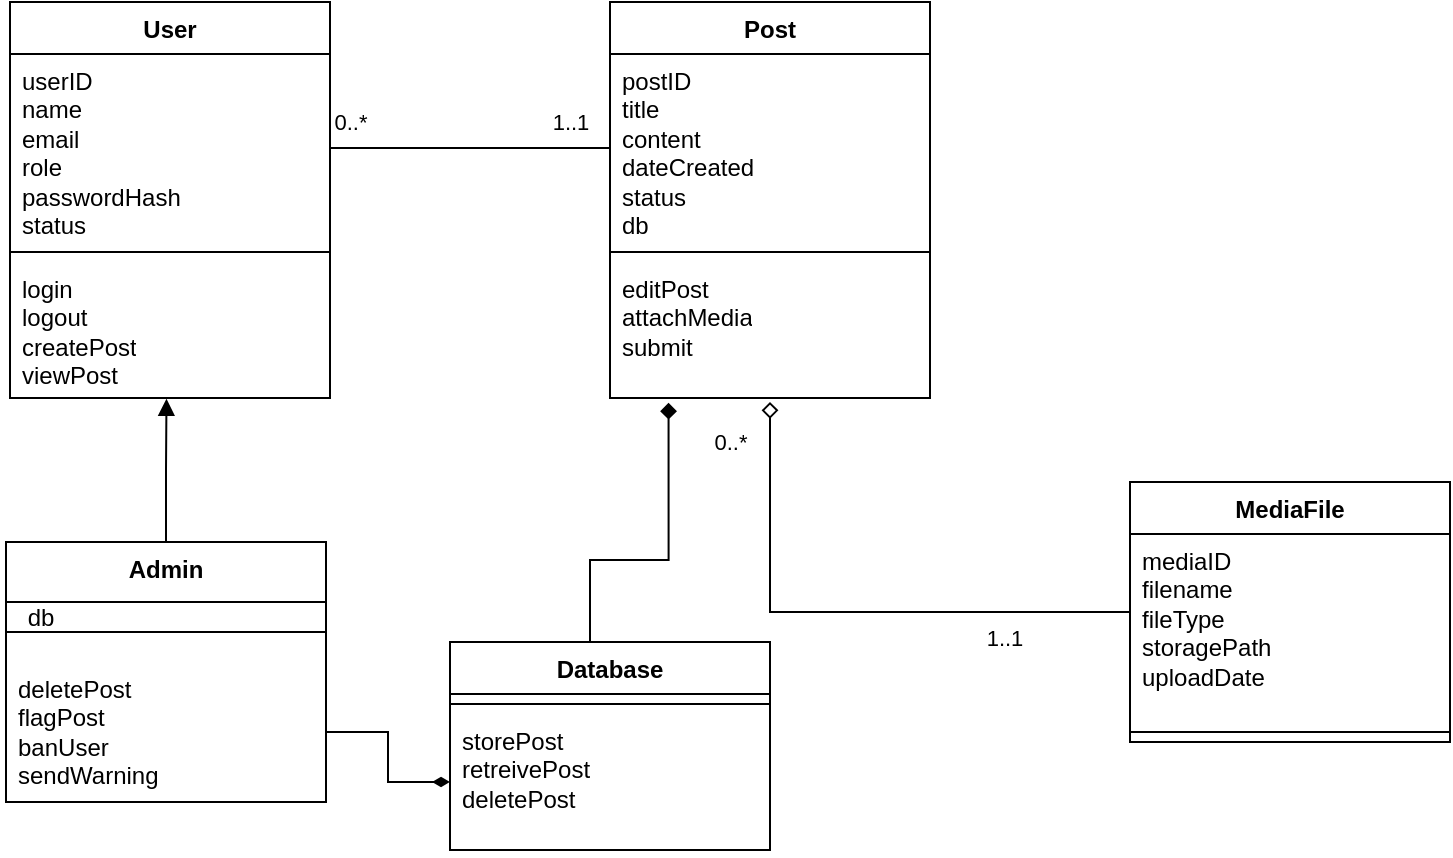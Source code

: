 <mxfile version="22.0.2" type="device">
  <diagram name="Page-1" id="YIWa3DXyncRKrSzE2COw">
    <mxGraphModel dx="1011" dy="817" grid="1" gridSize="10" guides="1" tooltips="1" connect="1" arrows="1" fold="1" page="1" pageScale="1" pageWidth="827" pageHeight="1169" math="0" shadow="0">
      <root>
        <mxCell id="0" />
        <mxCell id="1" parent="0" />
        <mxCell id="xj8YWcukGdch4F2xnBlM-1" value="User" style="swimlane;fontStyle=1;align=center;verticalAlign=top;childLayout=stackLayout;horizontal=1;startSize=26;horizontalStack=0;resizeParent=1;resizeParentMax=0;resizeLast=0;collapsible=1;marginBottom=0;whiteSpace=wrap;html=1;" vertex="1" parent="1">
          <mxGeometry x="60" y="50" width="160" height="198" as="geometry" />
        </mxCell>
        <mxCell id="xj8YWcukGdch4F2xnBlM-2" value="userID&lt;br&gt;name&lt;br&gt;email&lt;br&gt;role&lt;br&gt;passwordHash&lt;br&gt;status" style="text;strokeColor=none;fillColor=none;align=left;verticalAlign=top;spacingLeft=4;spacingRight=4;overflow=hidden;rotatable=0;points=[[0,0.5],[1,0.5]];portConstraint=eastwest;whiteSpace=wrap;html=1;" vertex="1" parent="xj8YWcukGdch4F2xnBlM-1">
          <mxGeometry y="26" width="160" height="94" as="geometry" />
        </mxCell>
        <mxCell id="xj8YWcukGdch4F2xnBlM-3" value="" style="line;strokeWidth=1;fillColor=none;align=left;verticalAlign=middle;spacingTop=-1;spacingLeft=3;spacingRight=3;rotatable=0;labelPosition=right;points=[];portConstraint=eastwest;strokeColor=inherit;" vertex="1" parent="xj8YWcukGdch4F2xnBlM-1">
          <mxGeometry y="120" width="160" height="10" as="geometry" />
        </mxCell>
        <mxCell id="xj8YWcukGdch4F2xnBlM-4" value="login&lt;br&gt;logout&lt;br&gt;createPost&lt;br&gt;viewPost" style="text;strokeColor=none;fillColor=none;align=left;verticalAlign=top;spacingLeft=4;spacingRight=4;overflow=hidden;rotatable=0;points=[[0,0.5],[1,0.5]];portConstraint=eastwest;whiteSpace=wrap;html=1;" vertex="1" parent="xj8YWcukGdch4F2xnBlM-1">
          <mxGeometry y="130" width="160" height="68" as="geometry" />
        </mxCell>
        <mxCell id="xj8YWcukGdch4F2xnBlM-10" style="edgeStyle=orthogonalEdgeStyle;rounded=0;orthogonalLoop=1;jettySize=auto;html=1;entryX=0.489;entryY=1.006;entryDx=0;entryDy=0;entryPerimeter=0;endArrow=block;endFill=1;" edge="1" parent="1" source="xj8YWcukGdch4F2xnBlM-5" target="xj8YWcukGdch4F2xnBlM-4">
          <mxGeometry relative="1" as="geometry">
            <mxPoint x="260" y="270" as="targetPoint" />
          </mxGeometry>
        </mxCell>
        <mxCell id="xj8YWcukGdch4F2xnBlM-5" value="Admin" style="swimlane;fontStyle=1;align=center;verticalAlign=top;childLayout=stackLayout;horizontal=1;startSize=30;horizontalStack=0;resizeParent=1;resizeParentMax=0;resizeLast=0;collapsible=1;marginBottom=0;whiteSpace=wrap;html=1;" vertex="1" parent="1">
          <mxGeometry x="58" y="320" width="160" height="130" as="geometry">
            <mxRectangle x="58" y="320" width="80" height="30" as="alternateBounds" />
          </mxGeometry>
        </mxCell>
        <mxCell id="xj8YWcukGdch4F2xnBlM-7" value="" style="line;strokeWidth=1;fillColor=none;align=left;verticalAlign=middle;spacingTop=-1;spacingLeft=3;spacingRight=3;rotatable=0;labelPosition=right;points=[];portConstraint=eastwest;strokeColor=inherit;" vertex="1" parent="xj8YWcukGdch4F2xnBlM-5">
          <mxGeometry y="30" width="160" height="30" as="geometry" />
        </mxCell>
        <mxCell id="xj8YWcukGdch4F2xnBlM-8" value="deletePost&lt;br&gt;flagPost&lt;br&gt;banUser&lt;br&gt;sendWarning" style="text;strokeColor=none;fillColor=none;align=left;verticalAlign=top;spacingLeft=4;spacingRight=4;overflow=hidden;rotatable=0;points=[[0,0.5],[1,0.5]];portConstraint=eastwest;whiteSpace=wrap;html=1;" vertex="1" parent="xj8YWcukGdch4F2xnBlM-5">
          <mxGeometry y="60" width="160" height="70" as="geometry" />
        </mxCell>
        <mxCell id="xj8YWcukGdch4F2xnBlM-12" value="Post" style="swimlane;fontStyle=1;align=center;verticalAlign=top;childLayout=stackLayout;horizontal=1;startSize=26;horizontalStack=0;resizeParent=1;resizeParentMax=0;resizeLast=0;collapsible=1;marginBottom=0;whiteSpace=wrap;html=1;" vertex="1" parent="1">
          <mxGeometry x="360" y="50" width="160" height="198" as="geometry" />
        </mxCell>
        <mxCell id="xj8YWcukGdch4F2xnBlM-13" value="postID&lt;br&gt;title&lt;br&gt;content&lt;br&gt;dateCreated&lt;br&gt;status&lt;br&gt;db" style="text;strokeColor=none;fillColor=none;align=left;verticalAlign=top;spacingLeft=4;spacingRight=4;overflow=hidden;rotatable=0;points=[[0,0.5],[1,0.5]];portConstraint=eastwest;whiteSpace=wrap;html=1;" vertex="1" parent="xj8YWcukGdch4F2xnBlM-12">
          <mxGeometry y="26" width="160" height="94" as="geometry" />
        </mxCell>
        <mxCell id="xj8YWcukGdch4F2xnBlM-14" value="" style="line;strokeWidth=1;fillColor=none;align=left;verticalAlign=middle;spacingTop=-1;spacingLeft=3;spacingRight=3;rotatable=0;labelPosition=right;points=[];portConstraint=eastwest;strokeColor=inherit;" vertex="1" parent="xj8YWcukGdch4F2xnBlM-12">
          <mxGeometry y="120" width="160" height="10" as="geometry" />
        </mxCell>
        <mxCell id="xj8YWcukGdch4F2xnBlM-15" value="editPost&lt;br&gt;attachMedia&lt;br&gt;submit" style="text;strokeColor=none;fillColor=none;align=left;verticalAlign=top;spacingLeft=4;spacingRight=4;overflow=hidden;rotatable=0;points=[[0,0.5],[1,0.5]];portConstraint=eastwest;whiteSpace=wrap;html=1;" vertex="1" parent="xj8YWcukGdch4F2xnBlM-12">
          <mxGeometry y="130" width="160" height="68" as="geometry" />
        </mxCell>
        <mxCell id="xj8YWcukGdch4F2xnBlM-16" style="edgeStyle=orthogonalEdgeStyle;rounded=0;orthogonalLoop=1;jettySize=auto;html=1;entryX=0;entryY=0.5;entryDx=0;entryDy=0;endArrow=none;endFill=0;" edge="1" parent="1" source="xj8YWcukGdch4F2xnBlM-2" target="xj8YWcukGdch4F2xnBlM-13">
          <mxGeometry relative="1" as="geometry" />
        </mxCell>
        <mxCell id="xj8YWcukGdch4F2xnBlM-17" value="1..1" style="edgeLabel;html=1;align=center;verticalAlign=middle;resizable=0;points=[];" vertex="1" connectable="0" parent="xj8YWcukGdch4F2xnBlM-16">
          <mxGeometry x="0.326" y="-2" relative="1" as="geometry">
            <mxPoint x="27" y="-15" as="offset" />
          </mxGeometry>
        </mxCell>
        <mxCell id="xj8YWcukGdch4F2xnBlM-18" value="0..*" style="edgeLabel;html=1;align=center;verticalAlign=middle;resizable=0;points=[];" vertex="1" connectable="0" parent="xj8YWcukGdch4F2xnBlM-16">
          <mxGeometry x="-0.431" y="3" relative="1" as="geometry">
            <mxPoint x="-30" y="-10" as="offset" />
          </mxGeometry>
        </mxCell>
        <mxCell id="xj8YWcukGdch4F2xnBlM-19" value="MediaFile" style="swimlane;fontStyle=1;align=center;verticalAlign=top;childLayout=stackLayout;horizontal=1;startSize=26;horizontalStack=0;resizeParent=1;resizeParentMax=0;resizeLast=0;collapsible=1;marginBottom=0;whiteSpace=wrap;html=1;" vertex="1" parent="1">
          <mxGeometry x="620" y="290" width="160" height="130" as="geometry" />
        </mxCell>
        <mxCell id="xj8YWcukGdch4F2xnBlM-20" value="mediaID&lt;br&gt;filename&lt;br&gt;fileType&lt;br&gt;storagePath&lt;br&gt;uploadDate" style="text;strokeColor=none;fillColor=none;align=left;verticalAlign=top;spacingLeft=4;spacingRight=4;overflow=hidden;rotatable=0;points=[[0,0.5],[1,0.5]];portConstraint=eastwest;whiteSpace=wrap;html=1;" vertex="1" parent="xj8YWcukGdch4F2xnBlM-19">
          <mxGeometry y="26" width="160" height="94" as="geometry" />
        </mxCell>
        <mxCell id="xj8YWcukGdch4F2xnBlM-21" value="" style="line;strokeWidth=1;fillColor=none;align=left;verticalAlign=middle;spacingTop=-1;spacingLeft=3;spacingRight=3;rotatable=0;labelPosition=right;points=[];portConstraint=eastwest;strokeColor=inherit;" vertex="1" parent="xj8YWcukGdch4F2xnBlM-19">
          <mxGeometry y="120" width="160" height="10" as="geometry" />
        </mxCell>
        <mxCell id="xj8YWcukGdch4F2xnBlM-23" style="edgeStyle=orthogonalEdgeStyle;rounded=0;orthogonalLoop=1;jettySize=auto;html=1;entryX=0.5;entryY=1.029;entryDx=0;entryDy=0;entryPerimeter=0;endArrow=diamond;endFill=0;" edge="1" parent="1" source="xj8YWcukGdch4F2xnBlM-19" target="xj8YWcukGdch4F2xnBlM-15">
          <mxGeometry relative="1" as="geometry">
            <Array as="points">
              <mxPoint x="440" y="280" />
              <mxPoint x="440" y="280" />
            </Array>
          </mxGeometry>
        </mxCell>
        <mxCell id="xj8YWcukGdch4F2xnBlM-24" value="0..*" style="edgeLabel;html=1;align=center;verticalAlign=middle;resizable=0;points=[];" vertex="1" connectable="0" parent="xj8YWcukGdch4F2xnBlM-23">
          <mxGeometry x="-0.15" y="2" relative="1" as="geometry">
            <mxPoint x="-79" y="-87" as="offset" />
          </mxGeometry>
        </mxCell>
        <mxCell id="xj8YWcukGdch4F2xnBlM-25" value="1..1" style="edgeLabel;html=1;align=center;verticalAlign=middle;resizable=0;points=[];" vertex="1" connectable="0" parent="xj8YWcukGdch4F2xnBlM-23">
          <mxGeometry x="-0.479" y="1" relative="1" as="geometry">
            <mxPoint x="11" y="12" as="offset" />
          </mxGeometry>
        </mxCell>
        <mxCell id="xj8YWcukGdch4F2xnBlM-26" value="Database" style="swimlane;fontStyle=1;align=center;verticalAlign=top;childLayout=stackLayout;horizontal=1;startSize=26;horizontalStack=0;resizeParent=1;resizeParentMax=0;resizeLast=0;collapsible=1;marginBottom=0;whiteSpace=wrap;html=1;" vertex="1" parent="1">
          <mxGeometry x="280" y="370" width="160" height="104" as="geometry" />
        </mxCell>
        <mxCell id="xj8YWcukGdch4F2xnBlM-28" value="" style="line;strokeWidth=1;fillColor=none;align=left;verticalAlign=middle;spacingTop=-1;spacingLeft=3;spacingRight=3;rotatable=0;labelPosition=right;points=[];portConstraint=eastwest;strokeColor=inherit;" vertex="1" parent="xj8YWcukGdch4F2xnBlM-26">
          <mxGeometry y="26" width="160" height="10" as="geometry" />
        </mxCell>
        <mxCell id="xj8YWcukGdch4F2xnBlM-29" value="storePost&lt;br&gt;retreivePost&lt;br&gt;deletePost" style="text;strokeColor=none;fillColor=none;align=left;verticalAlign=top;spacingLeft=4;spacingRight=4;overflow=hidden;rotatable=0;points=[[0,0.5],[1,0.5]];portConstraint=eastwest;whiteSpace=wrap;html=1;" vertex="1" parent="xj8YWcukGdch4F2xnBlM-26">
          <mxGeometry y="36" width="160" height="68" as="geometry" />
        </mxCell>
        <mxCell id="xj8YWcukGdch4F2xnBlM-30" style="edgeStyle=orthogonalEdgeStyle;rounded=0;orthogonalLoop=1;jettySize=auto;html=1;entryX=0.183;entryY=1.035;entryDx=0;entryDy=0;entryPerimeter=0;endArrow=diamond;endFill=1;" edge="1" parent="1" source="xj8YWcukGdch4F2xnBlM-26" target="xj8YWcukGdch4F2xnBlM-15">
          <mxGeometry relative="1" as="geometry">
            <Array as="points">
              <mxPoint x="350" y="329" />
              <mxPoint x="389" y="329" />
            </Array>
          </mxGeometry>
        </mxCell>
        <mxCell id="xj8YWcukGdch4F2xnBlM-31" style="edgeStyle=orthogonalEdgeStyle;rounded=0;orthogonalLoop=1;jettySize=auto;html=1;entryX=0;entryY=0.5;entryDx=0;entryDy=0;endArrow=diamondThin;endFill=1;" edge="1" parent="1" source="xj8YWcukGdch4F2xnBlM-8" target="xj8YWcukGdch4F2xnBlM-29">
          <mxGeometry relative="1" as="geometry" />
        </mxCell>
        <mxCell id="xj8YWcukGdch4F2xnBlM-33" value="db" style="text;html=1;align=center;verticalAlign=middle;resizable=0;points=[];autosize=1;strokeColor=none;fillColor=none;" vertex="1" parent="1">
          <mxGeometry x="55" y="343" width="40" height="30" as="geometry" />
        </mxCell>
      </root>
    </mxGraphModel>
  </diagram>
</mxfile>
